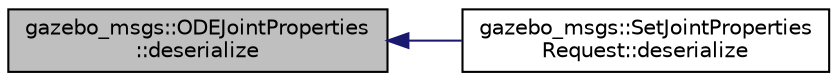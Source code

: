 digraph "gazebo_msgs::ODEJointProperties::deserialize"
{
  edge [fontname="Helvetica",fontsize="10",labelfontname="Helvetica",labelfontsize="10"];
  node [fontname="Helvetica",fontsize="10",shape=record];
  rankdir="LR";
  Node1 [label="gazebo_msgs::ODEJointProperties\l::deserialize",height=0.2,width=0.4,color="black", fillcolor="grey75", style="filled" fontcolor="black"];
  Node1 -> Node2 [dir="back",color="midnightblue",fontsize="10",style="solid",fontname="Helvetica"];
  Node2 [label="gazebo_msgs::SetJointProperties\lRequest::deserialize",height=0.2,width=0.4,color="black", fillcolor="white", style="filled",URL="$classgazebo__msgs_1_1_set_joint_properties_request.html#a80176e010b12cd69413aeb5112758389"];
}
